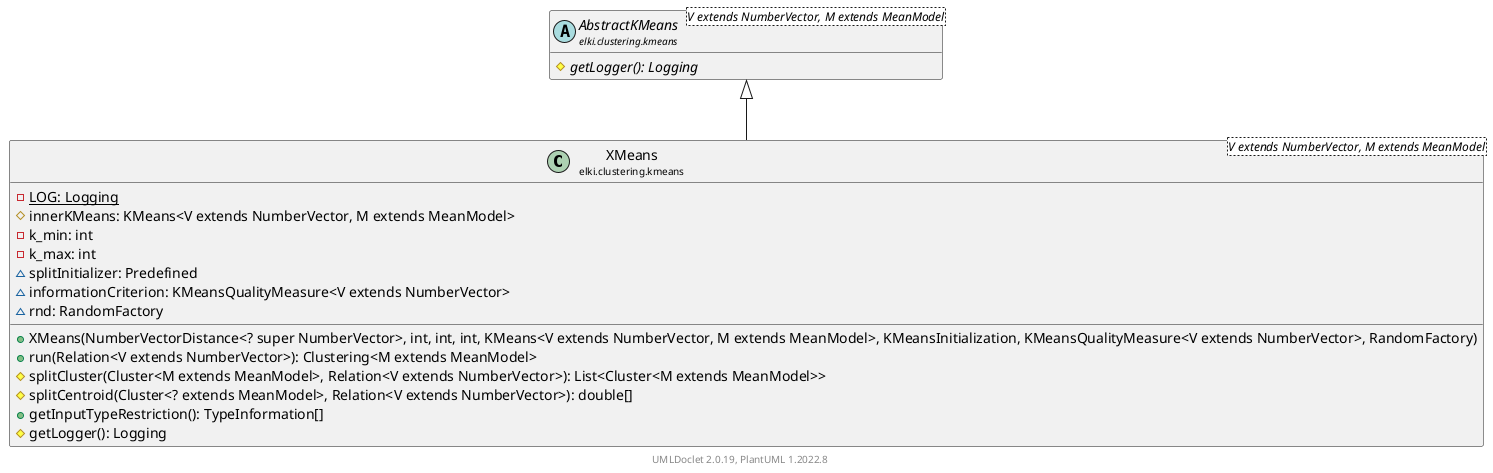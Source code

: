 @startuml
    remove .*\.(Instance|Par|Parameterizer|Factory)$
    set namespaceSeparator none
    hide empty fields
    hide empty methods

    class "<size:14>XMeans\n<size:10>elki.clustering.kmeans" as elki.clustering.kmeans.XMeans<V extends NumberVector, M extends MeanModel> [[XMeans.html]] {
        {static} -LOG: Logging
        #innerKMeans: KMeans<V extends NumberVector, M extends MeanModel>
        -k_min: int
        -k_max: int
        ~splitInitializer: Predefined
        ~informationCriterion: KMeansQualityMeasure<V extends NumberVector>
        ~rnd: RandomFactory
        +XMeans(NumberVectorDistance<? super NumberVector>, int, int, int, KMeans<V extends NumberVector, M extends MeanModel>, KMeansInitialization, KMeansQualityMeasure<V extends NumberVector>, RandomFactory)
        +run(Relation<V extends NumberVector>): Clustering<M extends MeanModel>
        #splitCluster(Cluster<M extends MeanModel>, Relation<V extends NumberVector>): List<Cluster<M extends MeanModel>>
        #splitCentroid(Cluster<? extends MeanModel>, Relation<V extends NumberVector>): double[]
        +getInputTypeRestriction(): TypeInformation[]
        #getLogger(): Logging
    }

    abstract class "<size:14>AbstractKMeans\n<size:10>elki.clustering.kmeans" as elki.clustering.kmeans.AbstractKMeans<V extends NumberVector, M extends MeanModel> [[AbstractKMeans.html]] {
        {abstract} #getLogger(): Logging
    }
    class "<size:14>XMeans.Par\n<size:10>elki.clustering.kmeans" as elki.clustering.kmeans.XMeans.Par<V extends NumberVector, M extends MeanModel>

    elki.clustering.kmeans.AbstractKMeans <|-- elki.clustering.kmeans.XMeans
    elki.clustering.kmeans.XMeans +-- elki.clustering.kmeans.XMeans.Par

    center footer UMLDoclet 2.0.19, PlantUML 1.2022.8
@enduml
